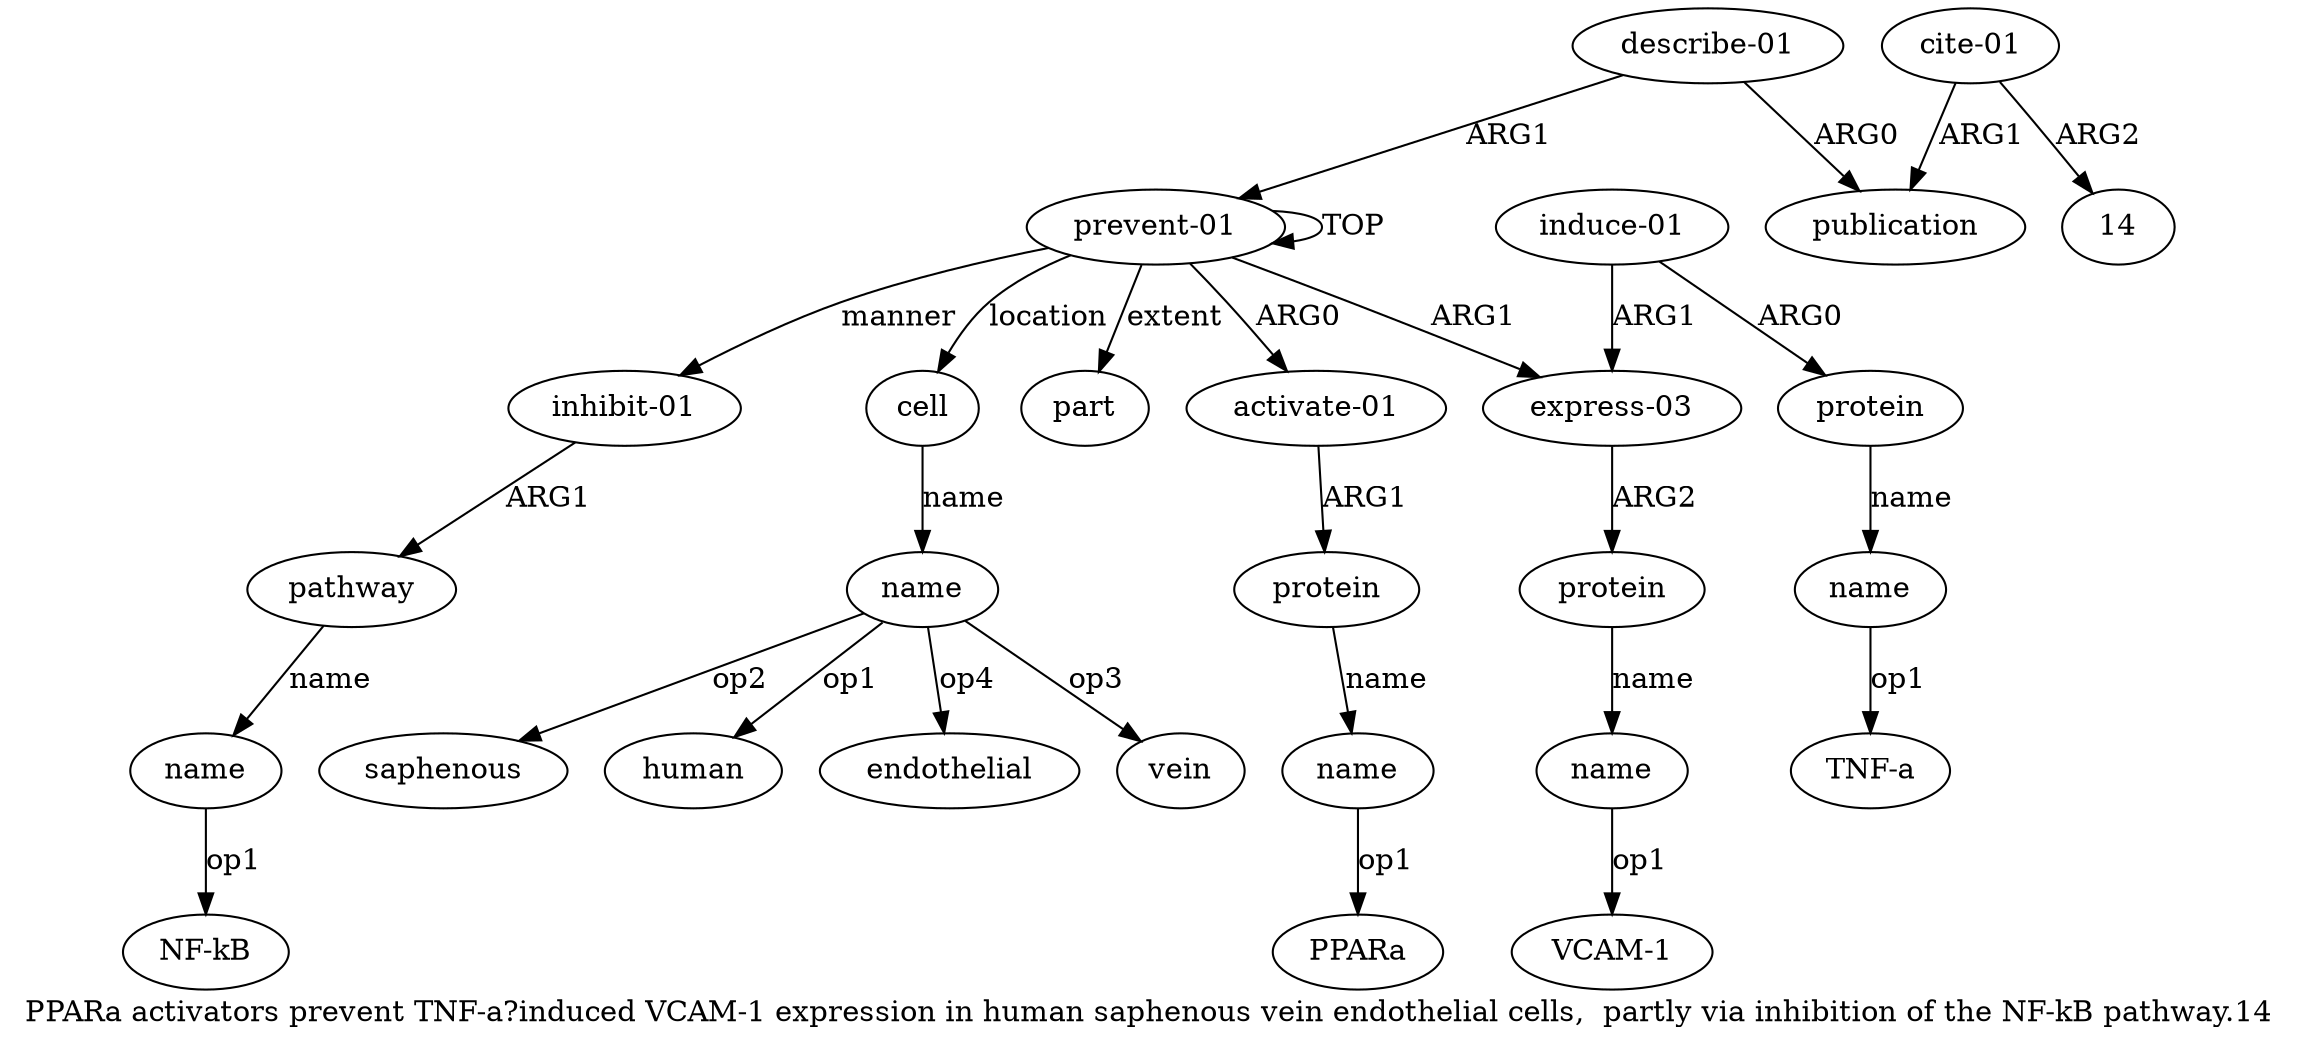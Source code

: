 digraph  {
	graph [label="PPARa activators prevent TNF-a?induced VCAM-1 expression in human saphenous vein endothelial cells,  partly via inhibition of the \
NF-kB pathway.14"];
	node [label="\N"];
	"a15 NF-kB"	 [color=black,
		gold_ind=-1,
		gold_label="NF-kB",
		label="NF-kB",
		test_ind=-1,
		test_label="NF-kB"];
	"a3 PPARa"	 [color=black,
		gold_ind=-1,
		gold_label=PPARa,
		label=PPARa,
		test_ind=-1,
		test_label=PPARa];
	"a11 saphenous"	 [color=black,
		gold_ind=-1,
		gold_label=saphenous,
		label=saphenous,
		test_ind=-1,
		test_label=saphenous];
	"a11 human"	 [color=black,
		gold_ind=-1,
		gold_label=human,
		label=human,
		test_ind=-1,
		test_label=human];
	"a9 TNF-a"	 [color=black,
		gold_ind=-1,
		gold_label="TNF-a",
		label="TNF-a",
		test_ind=-1,
		test_label="TNF-a"];
	"a18 14"	 [color=black,
		gold_ind=-1,
		gold_label=14,
		label=14,
		test_ind=-1,
		test_label=14];
	a15	 [color=black,
		gold_ind=15,
		gold_label=name,
		label=name,
		test_ind=15,
		test_label=name];
	a15 -> "a15 NF-kB" [key=0,
	color=black,
	gold_label=op1,
	label=op1,
	test_label=op1];
a14 [color=black,
	gold_ind=14,
	gold_label=pathway,
	label=pathway,
	test_ind=14,
	test_label=pathway];
a14 -> a15 [key=0,
color=black,
gold_label=name,
label=name,
test_label=name];
a17 [color=black,
gold_ind=17,
gold_label=publication,
label=publication,
test_ind=17,
test_label=publication];
a16 [color=black,
gold_ind=16,
gold_label="describe-01",
label="describe-01",
test_ind=16,
test_label="describe-01"];
a16 -> a17 [key=0,
color=black,
gold_label=ARG0,
label=ARG0,
test_label=ARG0];
a0 [color=black,
gold_ind=0,
gold_label="prevent-01",
label="prevent-01",
test_ind=0,
test_label="prevent-01"];
a16 -> a0 [key=0,
color=black,
gold_label=ARG1,
label=ARG1,
test_label=ARG1];
a11 [color=black,
gold_ind=11,
gold_label=name,
label=name,
test_ind=11,
test_label=name];
a11 -> "a11 saphenous" [key=0,
color=black,
gold_label=op2,
label=op2,
test_label=op2];
a11 -> "a11 human" [key=0,
color=black,
gold_label=op1,
label=op1,
test_label=op1];
"a11 endothelial" [color=black,
gold_ind=-1,
gold_label=endothelial,
label=endothelial,
test_ind=-1,
test_label=endothelial];
a11 -> "a11 endothelial" [key=0,
color=black,
gold_label=op4,
label=op4,
test_label=op4];
"a11 vein" [color=black,
gold_ind=-1,
gold_label=vein,
label=vein,
test_ind=-1,
test_label=vein];
a11 -> "a11 vein" [key=0,
color=black,
gold_label=op3,
label=op3,
test_label=op3];
a10 [color=black,
gold_ind=10,
gold_label=cell,
label=cell,
test_ind=10,
test_label=cell];
a10 -> a11 [key=0,
color=black,
gold_label=name,
label=name,
test_label=name];
a13 [color=black,
gold_ind=13,
gold_label="inhibit-01",
label="inhibit-01",
test_ind=13,
test_label="inhibit-01"];
a13 -> a14 [key=0,
color=black,
gold_label=ARG1,
label=ARG1,
test_label=ARG1];
a12 [color=black,
gold_ind=12,
gold_label=part,
label=part,
test_ind=12,
test_label=part];
a18 [color=black,
gold_ind=18,
gold_label="cite-01",
label="cite-01",
test_ind=18,
test_label="cite-01"];
a18 -> "a18 14" [key=0,
color=black,
gold_label=ARG2,
label=ARG2,
test_label=ARG2];
a18 -> a17 [key=0,
color=black,
gold_label=ARG1,
label=ARG1,
test_label=ARG1];
a1 [color=black,
gold_ind=1,
gold_label="activate-01",
label="activate-01",
test_ind=1,
test_label="activate-01"];
a2 [color=black,
gold_ind=2,
gold_label=protein,
label=protein,
test_ind=2,
test_label=protein];
a1 -> a2 [key=0,
color=black,
gold_label=ARG1,
label=ARG1,
test_label=ARG1];
a0 -> a10 [key=0,
color=black,
gold_label=location,
label=location,
test_label=location];
a0 -> a13 [key=0,
color=black,
gold_label=manner,
label=manner,
test_label=manner];
a0 -> a12 [key=0,
color=black,
gold_label=extent,
label=extent,
test_label=extent];
a0 -> a1 [key=0,
color=black,
gold_label=ARG0,
label=ARG0,
test_label=ARG0];
a0 -> a0 [key=0,
color=black,
gold_label=TOP,
label=TOP,
test_label=TOP];
a4 [color=black,
gold_ind=4,
gold_label="express-03",
label="express-03",
test_ind=4,
test_label="express-03"];
a0 -> a4 [key=0,
color=black,
gold_label=ARG1,
label=ARG1,
test_label=ARG1];
a3 [color=black,
gold_ind=3,
gold_label=name,
label=name,
test_ind=3,
test_label=name];
a3 -> "a3 PPARa" [key=0,
color=black,
gold_label=op1,
label=op1,
test_label=op1];
a2 -> a3 [key=0,
color=black,
gold_label=name,
label=name,
test_label=name];
a5 [color=black,
gold_ind=5,
gold_label=protein,
label=protein,
test_ind=5,
test_label=protein];
a6 [color=black,
gold_ind=6,
gold_label=name,
label=name,
test_ind=6,
test_label=name];
a5 -> a6 [key=0,
color=black,
gold_label=name,
label=name,
test_label=name];
a4 -> a5 [key=0,
color=black,
gold_label=ARG2,
label=ARG2,
test_label=ARG2];
a7 [color=black,
gold_ind=7,
gold_label="induce-01",
label="induce-01",
test_ind=7,
test_label="induce-01"];
a7 -> a4 [key=0,
color=black,
gold_label=ARG1,
label=ARG1,
test_label=ARG1];
a8 [color=black,
gold_ind=8,
gold_label=protein,
label=protein,
test_ind=8,
test_label=protein];
a7 -> a8 [key=0,
color=black,
gold_label=ARG0,
label=ARG0,
test_label=ARG0];
"a6 VCAM-1" [color=black,
gold_ind=-1,
gold_label="VCAM-1",
label="VCAM-1",
test_ind=-1,
test_label="VCAM-1"];
a6 -> "a6 VCAM-1" [key=0,
color=black,
gold_label=op1,
label=op1,
test_label=op1];
a9 [color=black,
gold_ind=9,
gold_label=name,
label=name,
test_ind=9,
test_label=name];
a9 -> "a9 TNF-a" [key=0,
color=black,
gold_label=op1,
label=op1,
test_label=op1];
a8 -> a9 [key=0,
color=black,
gold_label=name,
label=name,
test_label=name];
}
